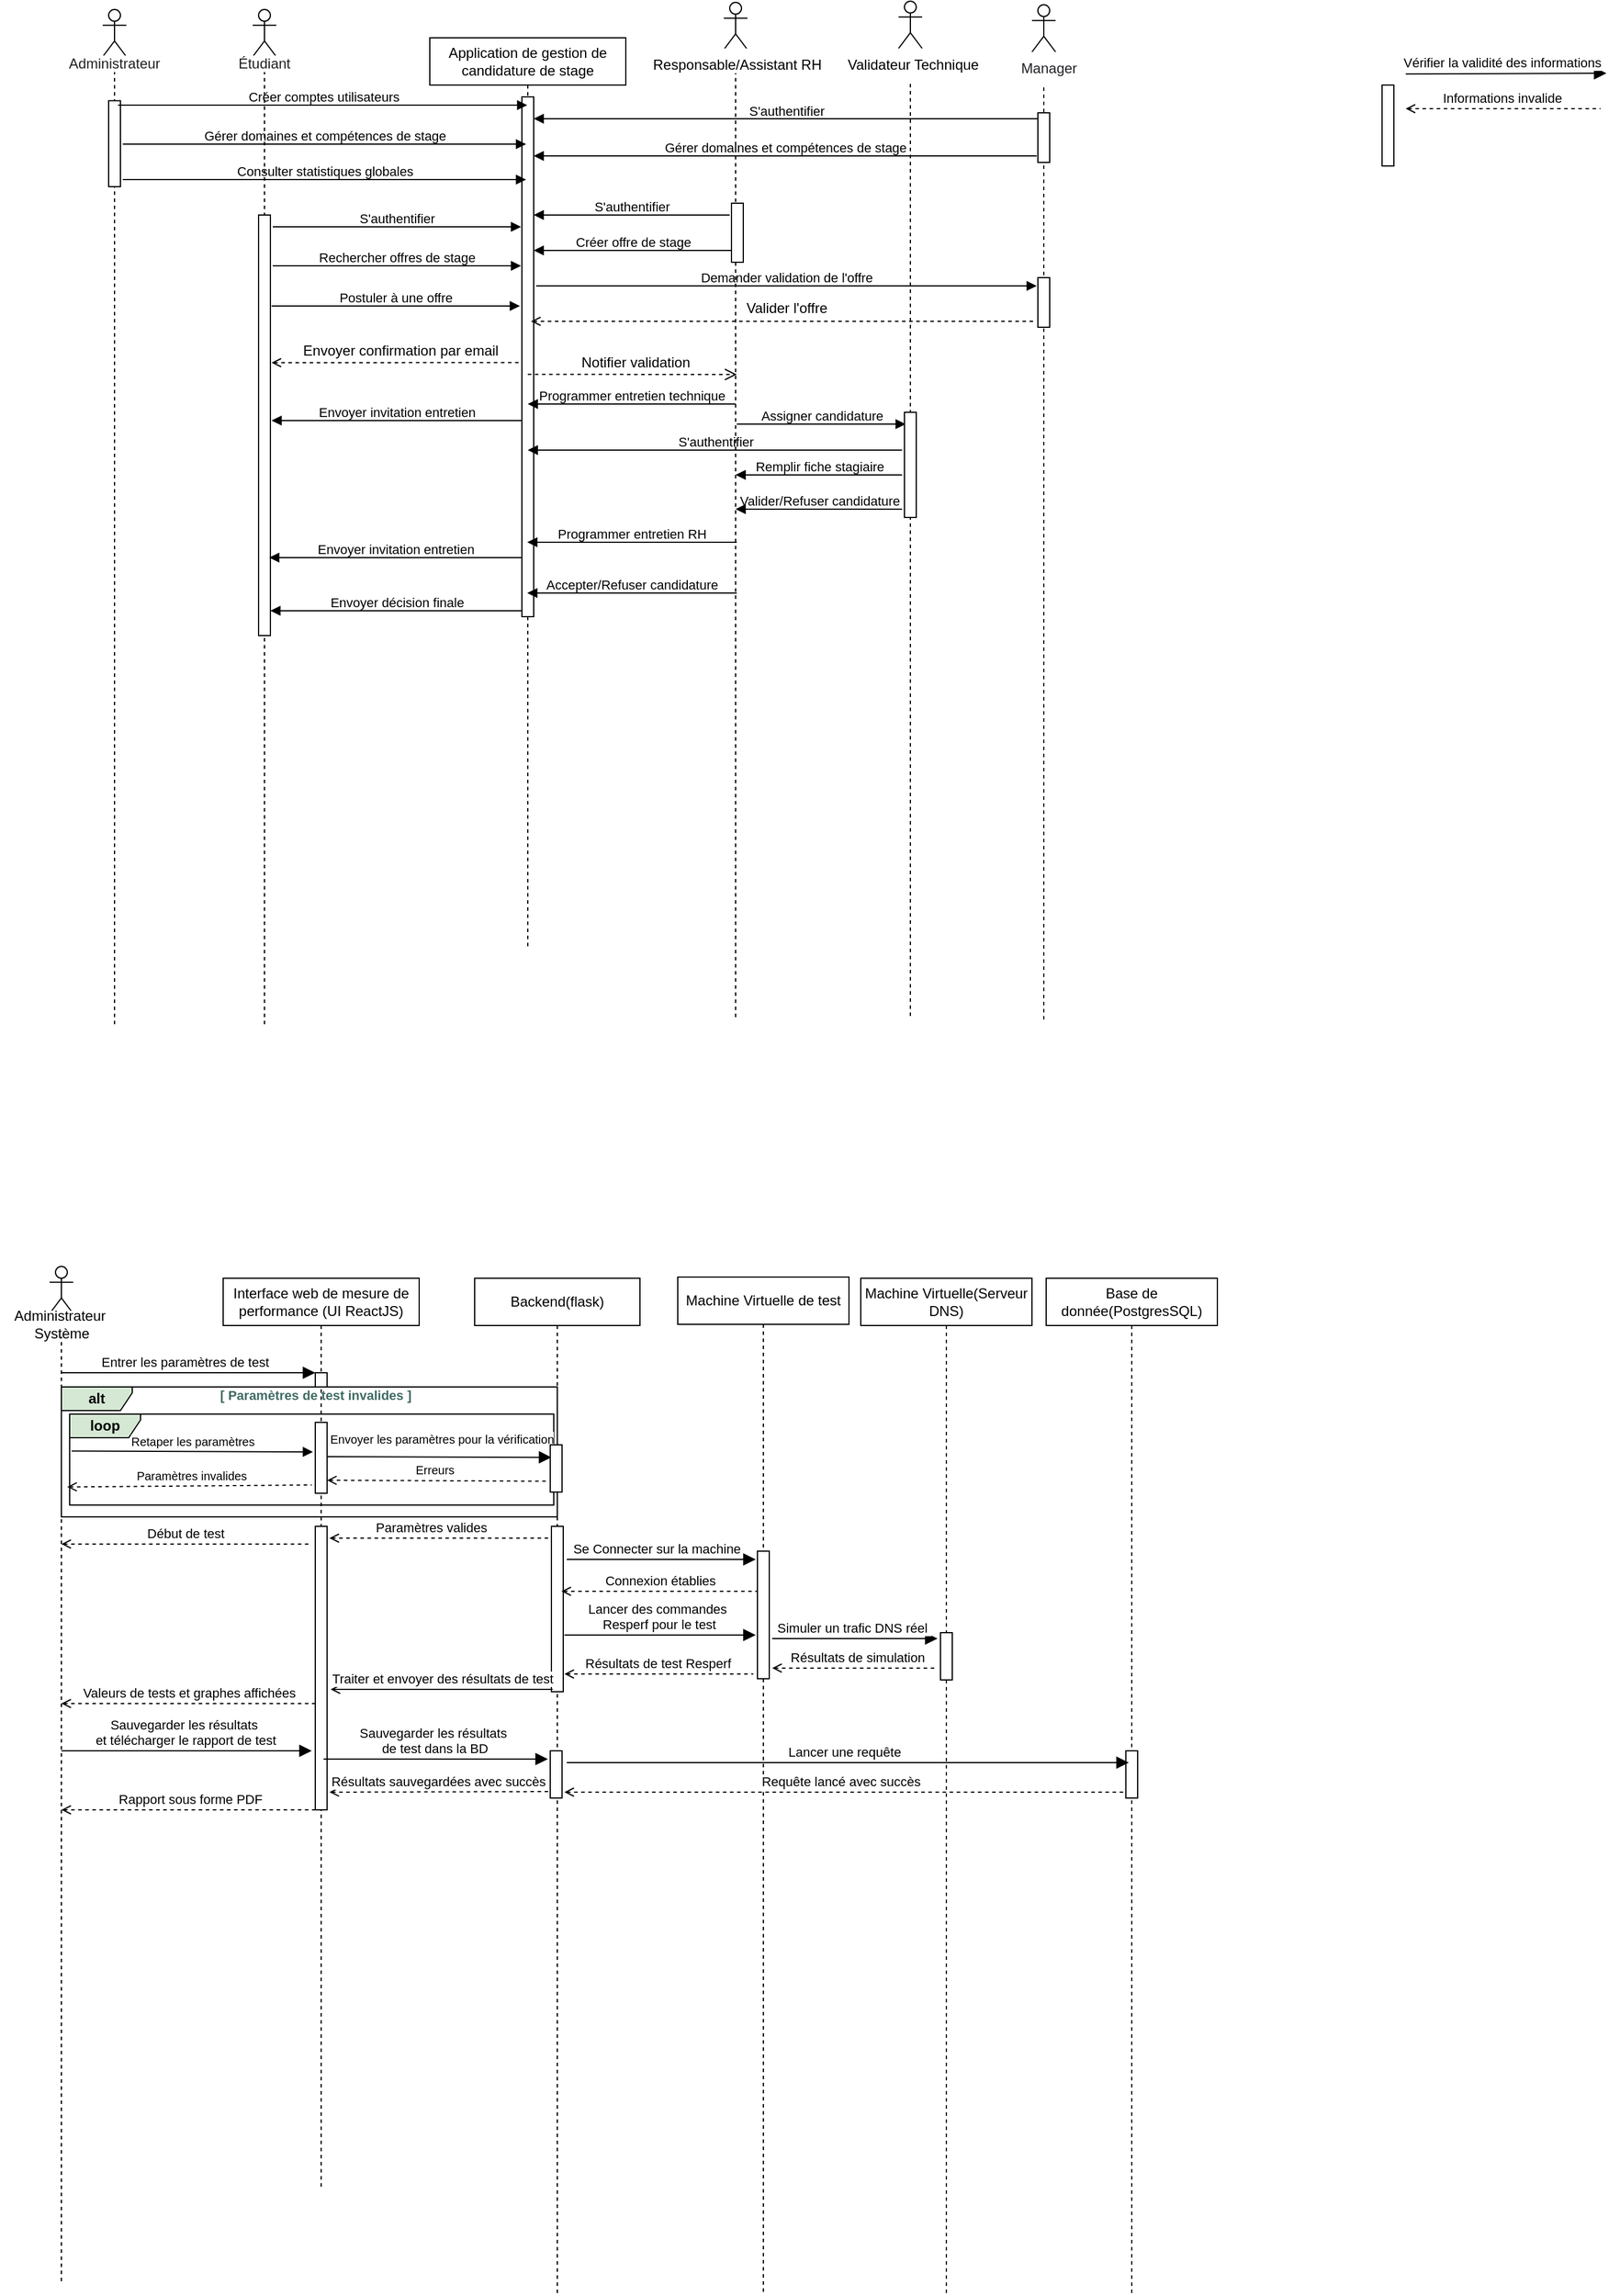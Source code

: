 <mxfile version="24.7.14">
  <diagram name="Page-1" id="9gplATvjYJMHdVLSpduB">
    <mxGraphModel dx="2140" dy="1832" grid="1" gridSize="10" guides="1" tooltips="1" connect="1" arrows="1" fold="1" page="1" pageScale="1" pageWidth="827" pageHeight="1169" math="0" shadow="0">
      <root>
        <mxCell id="0" />
        <mxCell id="1" parent="0" />
        <mxCell id="oHGdo065IPko6eHT7Yuo-1" value="Application de gestion de candidature de stage" style="shape=umlLifeline;perimeter=lifelinePerimeter;whiteSpace=wrap;html=1;container=0;dropTarget=0;collapsible=0;recursiveResize=0;outlineConnect=0;portConstraint=eastwest;newEdgeStyle={&quot;edgeStyle&quot;:&quot;elbowEdgeStyle&quot;,&quot;elbow&quot;:&quot;vertical&quot;,&quot;curved&quot;:0,&quot;rounded&quot;:0};" vertex="1" parent="1">
          <mxGeometry x="-370" y="-30" width="166" height="770" as="geometry" />
        </mxCell>
        <mxCell id="oHGdo065IPko6eHT7Yuo-2" value="" style="html=1;points=[[0,0,0,0,5],[0,1,0,0,-5],[1,0,0,0,5],[1,1,0,0,-5]];perimeter=orthogonalPerimeter;outlineConnect=0;targetShapes=umlLifeline;portConstraint=eastwest;newEdgeStyle={&quot;curved&quot;:0,&quot;rounded&quot;:0};" vertex="1" parent="oHGdo065IPko6eHT7Yuo-1">
          <mxGeometry x="78" y="50" width="10" height="440" as="geometry" />
        </mxCell>
        <mxCell id="oHGdo065IPko6eHT7Yuo-7" value="" style="shape=umlLifeline;perimeter=lifelinePerimeter;whiteSpace=wrap;html=1;container=1;dropTarget=0;collapsible=0;recursiveResize=0;outlineConnect=0;portConstraint=eastwest;newEdgeStyle={&quot;curved&quot;:0,&quot;rounded&quot;:0};participant=umlActor;" vertex="1" parent="1">
          <mxGeometry x="-520" y="-54" width="20" height="860" as="geometry" />
        </mxCell>
        <mxCell id="oHGdo065IPko6eHT7Yuo-141" value="" style="html=1;points=[[0,0,0,0,5],[0,1,0,0,-5],[1,0,0,0,5],[1,1,0,0,-5]];perimeter=orthogonalPerimeter;outlineConnect=0;targetShapes=umlLifeline;portConstraint=eastwest;newEdgeStyle={&quot;curved&quot;:0,&quot;rounded&quot;:0};" vertex="1" parent="oHGdo065IPko6eHT7Yuo-7">
          <mxGeometry x="5" y="174" width="10" height="356" as="geometry" />
        </mxCell>
        <mxCell id="oHGdo065IPko6eHT7Yuo-8" value="&lt;span style=&quot;color: rgb(32, 33, 36); font-family: &amp;quot;Google Sans&amp;quot;, Arial, sans-serif; text-align: left; background-color: rgb(255, 255, 255);&quot;&gt;&lt;font style=&quot;font-size: 12px;&quot;&gt;Étudiant&lt;/font&gt;&lt;/span&gt;" style="text;whiteSpace=wrap;html=1;align=center;" vertex="1" parent="1">
          <mxGeometry x="-565" y="-22" width="110" height="50" as="geometry" />
        </mxCell>
        <mxCell id="oHGdo065IPko6eHT7Yuo-9" value="&lt;p data-pm-slice=&quot;1 1 []&quot;&gt;S&#39;authentifier&lt;/p&gt;" style="html=1;verticalAlign=bottom;endArrow=block;curved=0;rounded=0;labelBackgroundColor=none;" edge="1" parent="1">
          <mxGeometry x="0.0" y="-13" relative="1" as="geometry">
            <mxPoint x="-503" y="130" as="sourcePoint" />
            <mxPoint x="-292.73" y="130" as="targetPoint" />
            <mxPoint as="offset" />
          </mxGeometry>
        </mxCell>
        <mxCell id="oHGdo065IPko6eHT7Yuo-12" style="edgeStyle=orthogonalEdgeStyle;rounded=0;orthogonalLoop=1;jettySize=auto;html=1;exitX=0.5;exitY=1;exitDx=0;exitDy=0;" edge="1" parent="1" source="oHGdo065IPko6eHT7Yuo-8" target="oHGdo065IPko6eHT7Yuo-8">
          <mxGeometry relative="1" as="geometry" />
        </mxCell>
        <mxCell id="oHGdo065IPko6eHT7Yuo-16" value="Vérifier la validité des informations" style="html=1;verticalAlign=bottom;endArrow=block;endSize=8;curved=0;rounded=0;endFill=1;exitX=1.2;exitY=0.38;exitDx=0;exitDy=0;exitPerimeter=0;" edge="1" parent="1">
          <mxGeometry x="-0.035" relative="1" as="geometry">
            <mxPoint x="626.5" as="targetPoint" />
            <mxPoint x="456.5" y="0.64" as="sourcePoint" />
            <mxPoint as="offset" />
          </mxGeometry>
        </mxCell>
        <mxCell id="oHGdo065IPko6eHT7Yuo-17" value="Informations invalide" style="html=1;verticalAlign=bottom;endArrow=none;endSize=8;curved=0;rounded=0;endFill=0;entryX=0.999;entryY=0.548;entryDx=0;entryDy=0;entryPerimeter=0;startArrow=open;startFill=0;dashed=1;" edge="1" parent="1">
          <mxGeometry x="-0.019" relative="1" as="geometry">
            <mxPoint x="621.5" y="30" as="targetPoint" />
            <mxPoint x="456.5" y="30" as="sourcePoint" />
            <mxPoint as="offset" />
          </mxGeometry>
        </mxCell>
        <mxCell id="oHGdo065IPko6eHT7Yuo-18" value="" style="html=1;verticalAlign=bottom;endArrow=none;endSize=8;curved=0;rounded=0;endFill=0;entryX=0;entryY=1;entryDx=0;entryDy=-5;entryPerimeter=0;startArrow=open;startFill=0;dashed=1;" edge="1" parent="1">
          <mxGeometry x="-0.019" relative="1" as="geometry">
            <mxPoint x="-293.5" y="244.88" as="targetPoint" />
            <mxPoint x="-504" y="245" as="sourcePoint" />
            <mxPoint as="offset" />
          </mxGeometry>
        </mxCell>
        <mxCell id="oHGdo065IPko6eHT7Yuo-50" value="Interface web de mesure de performance (UI ReactJS)" style="shape=umlLifeline;perimeter=lifelinePerimeter;whiteSpace=wrap;html=1;container=0;dropTarget=0;collapsible=0;recursiveResize=0;outlineConnect=0;portConstraint=eastwest;newEdgeStyle={&quot;edgeStyle&quot;:&quot;elbowEdgeStyle&quot;,&quot;elbow&quot;:&quot;vertical&quot;,&quot;curved&quot;:0,&quot;rounded&quot;:0};" vertex="1" parent="1">
          <mxGeometry x="-545" y="1020" width="166" height="770" as="geometry" />
        </mxCell>
        <mxCell id="oHGdo065IPko6eHT7Yuo-51" value="&lt;span style=&quot;color: rgba(0, 0, 0, 0); font-family: monospace; font-size: 0px; text-align: start;&quot;&gt;%3CmxGraphModel%3E%3Croot%3E%3CmxCell%20id%3D%220%22%2F%3E%3CmxCell%20id%3D%221%22%20parent%3D%220%22%2F%3E%3CmxCell%20id%3D%222%22%20value%3D%22%22%20style%3D%22html%3D1%3Bpoints%3D%5B%5B0%2C0%2C0%2C0%2C5%5D%2C%5B0%2C1%2C0%2C0%2C-5%5D%2C%5B1%2C0%2C0%2C0%2C5%5D%2C%5B1%2C1%2C0%2C0%2C-5%5D%5D%3Bperimeter%3DorthogonalPerimeter%3BoutlineConnect%3D0%3BtargetShapes%3DumlLifeline%3BportConstraint%3Deastwest%3BnewEdgeStyle%3D%7B%26quot%3Bcurved%26quot%3B%3A0%2C%26quot%3Brounded%26quot%3B%3A0%7D%3B%22%20vertex%3D%221%22%20parent%3D%221%22%3E%3CmxGeometry%20x%3D%22-467%22%20y%3D%221100%22%20width%3D%2210%22%20height%3D%2212%22%20as%3D%22geometry%22%2F%3E%3C%2FmxCell%3E%3C%2Froot%3E%3C%2FmxGraphModel%3E&lt;/span&gt;&lt;span style=&quot;color: rgba(0, 0, 0, 0); font-family: monospace; font-size: 0px; text-align: start;&quot;&gt;%3CmxGraphModel%3E%3Croot%3E%3CmxCell%20id%3D%220%22%2F%3E%3CmxCell%20id%3D%221%22%20parent%3D%220%22%2F%3E%3CmxCell%20id%3D%222%22%20value%3D%22%22%20style%3D%22html%3D1%3Bpoints%3D%5B%5B0%2C0%2C0%2C0%2C5%5D%2C%5B0%2C1%2C0%2C0%2C-5%5D%2C%5B1%2C0%2C0%2C0%2C5%5D%2C%5B1%2C1%2C0%2C0%2C-5%5D%5D%3Bperimeter%3DorthogonalPerimeter%3BoutlineConnect%3D0%3BtargetShapes%3DumlLifeline%3BportConstraint%3Deastwest%3BnewEdgeStyle%3D%7B%26quot%3Bcurved%26quot%3B%3A0%2C%26quot%3Brounded%26quot%3B%3A0%7D%3B%22%20vertex%3D%221%22%20parent%3D%221%22%3E%3CmxGeometry%20x%3D%22-467%22%20y%3D%221100%22%20width%3D%2210%22%20height%3D%2212%22%20as%3D%22geometry%22%2F%3E%3C%2FmxCell%3E%3C%2Froot%3E%3C%2FmxGraphModel%3E&lt;/span&gt;" style="html=1;points=[[0,0,0,0,5],[0,1,0,0,-5],[1,0,0,0,5],[1,1,0,0,-5]];perimeter=orthogonalPerimeter;outlineConnect=0;targetShapes=umlLifeline;portConstraint=eastwest;newEdgeStyle={&quot;curved&quot;:0,&quot;rounded&quot;:0};" vertex="1" parent="oHGdo065IPko6eHT7Yuo-50">
          <mxGeometry x="78" y="210" width="10" height="240" as="geometry" />
        </mxCell>
        <mxCell id="oHGdo065IPko6eHT7Yuo-52" value="Backend(flask)" style="shape=umlLifeline;perimeter=lifelinePerimeter;whiteSpace=wrap;html=1;container=0;dropTarget=0;collapsible=0;recursiveResize=0;outlineConnect=0;portConstraint=eastwest;newEdgeStyle={&quot;edgeStyle&quot;:&quot;elbowEdgeStyle&quot;,&quot;elbow&quot;:&quot;vertical&quot;,&quot;curved&quot;:0,&quot;rounded&quot;:0};" vertex="1" parent="1">
          <mxGeometry x="-332.0" y="1020" width="140" height="860" as="geometry" />
        </mxCell>
        <mxCell id="oHGdo065IPko6eHT7Yuo-53" value="&lt;span style=&quot;color: rgba(0, 0, 0, 0); font-family: monospace; font-size: 0px; text-align: start;&quot;&gt;%3CmxGraphModel%3E%3Croot%3E%3CmxCell%20id%3D%220%22%2F%3E%3CmxCell%20id%3D%221%22%20parent%3D%220%22%2F%3E%3CmxCell%20id%3D%222%22%20value%3D%22%22%20style%3D%22html%3D1%3Bpoints%3D%5B%5B0%2C0%2C0%2C0%2C5%5D%2C%5B0%2C1%2C0%2C0%2C-5%5D%2C%5B1%2C0%2C0%2C0%2C5%5D%2C%5B1%2C1%2C0%2C0%2C-5%5D%5D%3Bperimeter%3DorthogonalPerimeter%3BoutlineConnect%3D0%3BtargetShapes%3DumlLifeline%3BportConstraint%3Deastwest%3BnewEdgeStyle%3D%7B%26quot%3Bcurved%26quot%3B%3A0%2C%26quot%3Brounded%26quot%3B%3A0%7D%3B%22%20vertex%3D%221%22%20parent%3D%221%22%3E%3CmxGeometry%20x%3D%22-467%22%20y%3D%221100%22%20width%3D%2210%22%20height%3D%2212%22%20as%3D%22geometry%22%2F%3E%3C%2FmxCell%3E%3C%2Froot%3E%3C%2FmxGraphModel%3E&lt;/span&gt;&lt;span style=&quot;color: rgba(0, 0, 0, 0); font-family: monospace; font-size: 0px; text-align: start;&quot;&gt;%3CmxGraphModel%3E%3Croot%3E%3CmxCell%20id%3D%220%22%2F%3E%3CmxCell%20id%3D%221%22%20parent%3D%220%22%2F%3E%3CmxCell%20id%3D%222%22%20value%3D%22%22%20style%3D%22html%3D1%3Bpoints%3D%5B%5B0%2C0%2C0%2C0%2C5%5D%2C%5B0%2C1%2C0%2C0%2C-5%5D%2C%5B1%2C0%2C0%2C0%2C5%5D%2C%5B1%2C1%2C0%2C0%2C-5%5D%5D%3Bperimeter%3DorthogonalPerimeter%3BoutlineConnect%3D0%3BtargetShapes%3DumlLifeline%3BportConstraint%3Deastwest%3BnewEdgeStyle%3D%7B%26quot%3Bcurved%26quot%3B%3A0%2C%26quot%3Brounded%26quot%3B%3A0%7D%3B%22%20vertex%3D%221%22%20parent%3D%221%22%3E%3CmxGeometry%20x%3D%22-467%22%20y%3D%221100%22%20width%3D%2210%22%20height%3D%2212%22%20as%3D%22geometry%22%2F%3E%3C%2FmxCell%3E%3C%2Froot%3E%3C%2FmxGraphModel%3E&lt;/span&gt;" style="html=1;points=[[0,0,0,0,5],[0,1,0,0,-5],[1,0,0,0,5],[1,1,0,0,-5]];perimeter=orthogonalPerimeter;outlineConnect=0;targetShapes=umlLifeline;portConstraint=eastwest;newEdgeStyle={&quot;curved&quot;:0,&quot;rounded&quot;:0};" vertex="1" parent="oHGdo065IPko6eHT7Yuo-52">
          <mxGeometry x="65" y="210" width="10" height="140" as="geometry" />
        </mxCell>
        <mxCell id="oHGdo065IPko6eHT7Yuo-54" value="&lt;span style=&quot;color: rgba(0, 0, 0, 0); font-family: monospace; font-size: 0px; text-align: start;&quot;&gt;%3CmxGraphModel%3E%3Croot%3E%3CmxCell%20id%3D%220%22%2F%3E%3CmxCell%20id%3D%221%22%20parent%3D%220%22%2F%3E%3CmxCell%20id%3D%222%22%20value%3D%22%22%20style%3D%22html%3D1%3Bpoints%3D%5B%5B0%2C0%2C0%2C0%2C5%5D%2C%5B0%2C1%2C0%2C0%2C-5%5D%2C%5B1%2C0%2C0%2C0%2C5%5D%2C%5B1%2C1%2C0%2C0%2C-5%5D%5D%3Bperimeter%3DorthogonalPerimeter%3BoutlineConnect%3D0%3BtargetShapes%3DumlLifeline%3BportConstraint%3Deastwest%3BnewEdgeStyle%3D%7B%26quot%3Bcurved%26quot%3B%3A0%2C%26quot%3Brounded%26quot%3B%3A0%7D%3B%22%20vertex%3D%221%22%20parent%3D%221%22%3E%3CmxGeometry%20x%3D%22-467%22%20y%3D%221100%22%20width%3D%2210%22%20height%3D%2212%22%20as%3D%22geometry%22%2F%3E%3C%2FmxCell%3E%3C%2Froot%3E%3C%2FmxGraphModel%3E&lt;/span&gt;&lt;span style=&quot;color: rgba(0, 0, 0, 0); font-family: monospace; font-size: 0px; text-align: start;&quot;&gt;%3CmxGraphModel%3E%3Croot%3E%3CmxCell%20id%3D%220%22%2F%3E%3CmxCell%20id%3D%221%22%20parent%3D%220%22%2F%3E%3CmxCell%20id%3D%222%22%20value%3D%22%22%20style%3D%22html%3D1%3Bpoints%3D%5B%5B0%2C0%2C0%2C0%2C5%5D%2C%5B0%2C1%2C0%2C0%2C-5%5D%2C%5B1%2C0%2C0%2C0%2C5%5D%2C%5B1%2C1%2C0%2C0%2C-5%5D%5D%3Bperimeter%3DorthogonalPerimeter%3BoutlineConnect%3D0%3BtargetShapes%3DumlLifeline%3BportConstraint%3Deastwest%3BnewEdgeStyle%3D%7B%26quot%3Bcurved%26quot%3B%3A0%2C%26quot%3Brounded%26quot%3B%3A0%7D%3B%22%20vertex%3D%221%22%20parent%3D%221%22%3E%3CmxGeometry%20x%3D%22-467%22%20y%3D%221100%22%20width%3D%2210%22%20height%3D%2212%22%20as%3D%22geometry%22%2F%3E%3C%2FmxCell%3E%3C%2Froot%3E%3C%2FmxGraphModel%3E&lt;/span&gt;" style="html=1;points=[[0,0,0,0,5],[0,1,0,0,-5],[1,0,0,0,5],[1,1,0,0,-5]];perimeter=orthogonalPerimeter;outlineConnect=0;targetShapes=umlLifeline;portConstraint=eastwest;newEdgeStyle={&quot;curved&quot;:0,&quot;rounded&quot;:0};" vertex="1" parent="oHGdo065IPko6eHT7Yuo-52">
          <mxGeometry x="64.0" y="400" width="10" height="40" as="geometry" />
        </mxCell>
        <mxCell id="oHGdo065IPko6eHT7Yuo-55" value="Base de donnée(PostgresSQL)" style="shape=umlLifeline;perimeter=lifelinePerimeter;whiteSpace=wrap;html=1;container=0;dropTarget=0;collapsible=0;recursiveResize=0;outlineConnect=0;portConstraint=eastwest;newEdgeStyle={&quot;edgeStyle&quot;:&quot;elbowEdgeStyle&quot;,&quot;elbow&quot;:&quot;vertical&quot;,&quot;curved&quot;:0,&quot;rounded&quot;:0};" vertex="1" parent="1">
          <mxGeometry x="152" y="1020" width="145" height="860" as="geometry" />
        </mxCell>
        <mxCell id="oHGdo065IPko6eHT7Yuo-56" value="&lt;span style=&quot;color: rgba(0, 0, 0, 0); font-family: monospace; font-size: 0px; text-align: start;&quot;&gt;%3CmxGraphModel%3E%3Croot%3E%3CmxCell%20id%3D%220%22%2F%3E%3CmxCell%20id%3D%221%22%20parent%3D%220%22%2F%3E%3CmxCell%20id%3D%222%22%20value%3D%22%22%20style%3D%22html%3D1%3Bpoints%3D%5B%5B0%2C0%2C0%2C0%2C5%5D%2C%5B0%2C1%2C0%2C0%2C-5%5D%2C%5B1%2C0%2C0%2C0%2C5%5D%2C%5B1%2C1%2C0%2C0%2C-5%5D%5D%3Bperimeter%3DorthogonalPerimeter%3BoutlineConnect%3D0%3BtargetShapes%3DumlLifeline%3BportConstraint%3Deastwest%3BnewEdgeStyle%3D%7B%26quot%3Bcurved%26quot%3B%3A0%2C%26quot%3Brounded%26quot%3B%3A0%7D%3B%22%20vertex%3D%221%22%20parent%3D%221%22%3E%3CmxGeometry%20x%3D%22-467%22%20y%3D%221100%22%20width%3D%2210%22%20height%3D%2212%22%20as%3D%22geometry%22%2F%3E%3C%2FmxCell%3E%3C%2Froot%3E%3C%2FmxGraphModel%3E&lt;/span&gt;&lt;span style=&quot;color: rgba(0, 0, 0, 0); font-family: monospace; font-size: 0px; text-align: start;&quot;&gt;%3CmxGraphModel%3E%3Croot%3E%3CmxCell%20id%3D%220%22%2F%3E%3CmxCell%20id%3D%221%22%20parent%3D%220%22%2F%3E%3CmxCell%20id%3D%222%22%20value%3D%22%22%20style%3D%22html%3D1%3Bpoints%3D%5B%5B0%2C0%2C0%2C0%2C5%5D%2C%5B0%2C1%2C0%2C0%2C-5%5D%2C%5B1%2C0%2C0%2C0%2C5%5D%2C%5B1%2C1%2C0%2C0%2C-5%5D%5D%3Bperimeter%3DorthogonalPerimeter%3BoutlineConnect%3D0%3BtargetShapes%3DumlLifeline%3BportConstraint%3Deastwest%3BnewEdgeStyle%3D%7B%26quot%3Bcurved%26quot%3B%3A0%2C%26quot%3Brounded%26quot%3B%3A0%7D%3B%22%20vertex%3D%221%22%20parent%3D%221%22%3E%3CmxGeometry%20x%3D%22-467%22%20y%3D%221100%22%20width%3D%2210%22%20height%3D%2212%22%20as%3D%22geometry%22%2F%3E%3C%2FmxCell%3E%3C%2Froot%3E%3C%2FmxGraphModel%3E&lt;/span&gt;" style="html=1;points=[[0,0,0,0,5],[0,1,0,0,-5],[1,0,0,0,5],[1,1,0,0,-5]];perimeter=orthogonalPerimeter;outlineConnect=0;targetShapes=umlLifeline;portConstraint=eastwest;newEdgeStyle={&quot;curved&quot;:0,&quot;rounded&quot;:0};" vertex="1" parent="oHGdo065IPko6eHT7Yuo-55">
          <mxGeometry x="67.5" y="400" width="10" height="40" as="geometry" />
        </mxCell>
        <mxCell id="oHGdo065IPko6eHT7Yuo-57" value="" style="shape=umlLifeline;perimeter=lifelinePerimeter;whiteSpace=wrap;html=1;container=1;dropTarget=0;collapsible=0;recursiveResize=0;outlineConnect=0;portConstraint=eastwest;newEdgeStyle={&quot;curved&quot;:0,&quot;rounded&quot;:0};participant=umlActor;" vertex="1" parent="1">
          <mxGeometry x="-692" y="1010" width="20" height="860" as="geometry" />
        </mxCell>
        <mxCell id="oHGdo065IPko6eHT7Yuo-58" style="edgeStyle=orthogonalEdgeStyle;rounded=0;orthogonalLoop=1;jettySize=auto;html=1;exitX=0.5;exitY=1;exitDx=0;exitDy=0;" edge="1" parent="1">
          <mxGeometry relative="1" as="geometry">
            <mxPoint x="-675" y="1100" as="sourcePoint" />
            <mxPoint x="-675" y="1100" as="targetPoint" />
          </mxGeometry>
        </mxCell>
        <mxCell id="oHGdo065IPko6eHT7Yuo-59" value="Entrer les paramètres de test&amp;nbsp;" style="html=1;verticalAlign=bottom;endArrow=block;endSize=8;curved=0;rounded=0;endFill=1;" edge="1" parent="1" target="oHGdo065IPko6eHT7Yuo-81">
          <mxGeometry x="-0.013" relative="1" as="geometry">
            <mxPoint x="-474.5" y="1100" as="targetPoint" />
            <mxPoint x="-682" y="1100" as="sourcePoint" />
            <mxPoint as="offset" />
          </mxGeometry>
        </mxCell>
        <mxCell id="oHGdo065IPko6eHT7Yuo-60" value="Connexion établies" style="html=1;verticalAlign=bottom;endArrow=none;endSize=8;curved=0;rounded=0;endFill=0;startArrow=open;startFill=0;dashed=1;" edge="1" parent="1">
          <mxGeometry x="-0.016" relative="1" as="geometry">
            <mxPoint x="-88" y="1285" as="targetPoint" />
            <mxPoint x="-258.553" y="1285" as="sourcePoint" />
            <mxPoint as="offset" />
          </mxGeometry>
        </mxCell>
        <mxCell id="oHGdo065IPko6eHT7Yuo-61" value="Machine Virtuelle de test" style="shape=umlLifeline;perimeter=lifelinePerimeter;whiteSpace=wrap;html=1;container=0;dropTarget=0;collapsible=0;recursiveResize=0;outlineConnect=0;portConstraint=eastwest;newEdgeStyle={&quot;edgeStyle&quot;:&quot;elbowEdgeStyle&quot;,&quot;elbow&quot;:&quot;vertical&quot;,&quot;curved&quot;:0,&quot;rounded&quot;:0};" vertex="1" parent="1">
          <mxGeometry x="-160" y="1019" width="145" height="860" as="geometry" />
        </mxCell>
        <mxCell id="oHGdo065IPko6eHT7Yuo-62" value="&lt;span style=&quot;color: rgba(0, 0, 0, 0); font-family: monospace; font-size: 0px; text-align: start;&quot;&gt;%3CmxGraphModel%3E%3Croot%3E%3CmxCell%20id%3D%220%22%2F%3E%3CmxCell%20id%3D%221%22%20parent%3D%220%22%2F%3E%3CmxCell%20id%3D%222%22%20value%3D%22%22%20style%3D%22html%3D1%3Bpoints%3D%5B%5B0%2C0%2C0%2C0%2C5%5D%2C%5B0%2C1%2C0%2C0%2C-5%5D%2C%5B1%2C0%2C0%2C0%2C5%5D%2C%5B1%2C1%2C0%2C0%2C-5%5D%5D%3Bperimeter%3DorthogonalPerimeter%3BoutlineConnect%3D0%3BtargetShapes%3DumlLifeline%3BportConstraint%3Deastwest%3BnewEdgeStyle%3D%7B%26quot%3Bcurved%26quot%3B%3A0%2C%26quot%3Brounded%26quot%3B%3A0%7D%3B%22%20vertex%3D%221%22%20parent%3D%221%22%3E%3CmxGeometry%20x%3D%22-467%22%20y%3D%221100%22%20width%3D%2210%22%20height%3D%2212%22%20as%3D%22geometry%22%2F%3E%3C%2FmxCell%3E%3C%2Froot%3E%3C%2FmxGraphModel%3E&lt;/span&gt;&lt;span style=&quot;color: rgba(0, 0, 0, 0); font-family: monospace; font-size: 0px; text-align: start;&quot;&gt;%3CmxGraphModel%3E%3Croot%3E%3CmxCell%20id%3D%220%22%2F%3E%3CmxCell%20id%3D%221%22%20parent%3D%220%22%2F%3E%3CmxCell%20id%3D%222%22%20value%3D%22%22%20style%3D%22html%3D1%3Bpoints%3D%5B%5B0%2C0%2C0%2C0%2C5%5D%2C%5B0%2C1%2C0%2C0%2C-5%5D%2C%5B1%2C0%2C0%2C0%2C5%5D%2C%5B1%2C1%2C0%2C0%2C-5%5D%5D%3Bperimeter%3DorthogonalPerimeter%3BoutlineConnect%3D0%3BtargetShapes%3DumlLifeline%3BportConstraint%3Deastwest%3BnewEdgeStyle%3D%7B%26quot%3Bcurved%26quot%3B%3A0%2C%26quot%3Brounded%26quot%3B%3A0%7D%3B%22%20vertex%3D%221%22%20parent%3D%221%22%3E%3CmxGeometry%20x%3D%22-467%22%20y%3D%221100%22%20width%3D%2210%22%20height%3D%2212%22%20as%3D%22geometry%22%2F%3E%3C%2FmxCell%3E%3C%2Froot%3E%3C%2FmxGraphModel%3E&lt;/span&gt;" style="html=1;points=[[0,0,0,0,5],[0,1,0,0,-5],[1,0,0,0,5],[1,1,0,0,-5]];perimeter=orthogonalPerimeter;outlineConnect=0;targetShapes=umlLifeline;portConstraint=eastwest;newEdgeStyle={&quot;curved&quot;:0,&quot;rounded&quot;:0};" vertex="1" parent="oHGdo065IPko6eHT7Yuo-61">
          <mxGeometry x="67.5" y="232" width="10" height="108" as="geometry" />
        </mxCell>
        <mxCell id="oHGdo065IPko6eHT7Yuo-63" value="Se Connecter sur la machine" style="html=1;verticalAlign=bottom;endArrow=block;endSize=8;curved=0;rounded=0;endFill=1;" edge="1" parent="1">
          <mxGeometry x="-0.055" relative="1" as="geometry">
            <mxPoint x="-94" y="1258" as="targetPoint" />
            <mxPoint x="-254" y="1258" as="sourcePoint" />
            <mxPoint as="offset" />
          </mxGeometry>
        </mxCell>
        <mxCell id="oHGdo065IPko6eHT7Yuo-64" value="Lancer des commandes&amp;nbsp;&lt;div&gt;Resperf pour le test&lt;/div&gt;" style="html=1;verticalAlign=bottom;endArrow=block;endSize=8;curved=0;rounded=0;endFill=1;" edge="1" parent="1">
          <mxGeometry x="-0.013" relative="1" as="geometry">
            <mxPoint x="-94" y="1322" as="targetPoint" />
            <mxPoint x="-256" y="1322" as="sourcePoint" />
            <mxPoint as="offset" />
          </mxGeometry>
        </mxCell>
        <mxCell id="oHGdo065IPko6eHT7Yuo-65" value="Résultats de test Resperf" style="html=1;verticalAlign=bottom;endArrow=none;endSize=8;curved=0;rounded=0;endFill=0;startArrow=open;startFill=0;dashed=1;" edge="1" parent="1">
          <mxGeometry x="-0.016" relative="1" as="geometry">
            <mxPoint x="-96" y="1355" as="targetPoint" />
            <mxPoint x="-256" y="1355" as="sourcePoint" />
            <mxPoint as="offset" />
          </mxGeometry>
        </mxCell>
        <mxCell id="oHGdo065IPko6eHT7Yuo-66" value="&amp;nbsp;Traiter et envoyer des résultats de test" style="html=1;verticalAlign=bottom;endArrow=none;endSize=8;curved=0;rounded=0;endFill=0;startArrow=open;startFill=0;" edge="1" parent="1">
          <mxGeometry x="-0.013" relative="1" as="geometry">
            <mxPoint x="-266" y="1368" as="targetPoint" />
            <mxPoint x="-454" y="1368" as="sourcePoint" />
            <mxPoint as="offset" />
          </mxGeometry>
        </mxCell>
        <mxCell id="oHGdo065IPko6eHT7Yuo-67" value="Valeurs de tests et graphes affichées" style="html=1;verticalAlign=bottom;endArrow=none;endSize=8;curved=0;rounded=0;endFill=0;startArrow=open;startFill=0;dashed=1;" edge="1" parent="1">
          <mxGeometry x="-0.016" relative="1" as="geometry">
            <mxPoint x="-463.77" y="1380" as="targetPoint" />
            <mxPoint x="-682.0" y="1380" as="sourcePoint" />
            <mxPoint as="offset" />
          </mxGeometry>
        </mxCell>
        <mxCell id="oHGdo065IPko6eHT7Yuo-68" value="Sauvegarder les résultats&amp;nbsp;&lt;div&gt;et télécharger le rapport de test&lt;/div&gt;" style="html=1;verticalAlign=bottom;endArrow=block;endSize=8;curved=0;rounded=0;endFill=1;" edge="1" parent="1">
          <mxGeometry x="-0.013" relative="1" as="geometry">
            <mxPoint x="-470" y="1420" as="targetPoint" />
            <mxPoint x="-682.0" y="1420" as="sourcePoint" />
            <mxPoint as="offset" />
          </mxGeometry>
        </mxCell>
        <mxCell id="oHGdo065IPko6eHT7Yuo-69" value="Sauvegarder les résultats&amp;nbsp;&lt;div&gt;de test dans la BD&lt;/div&gt;" style="html=1;verticalAlign=bottom;endArrow=block;endSize=8;curved=0;rounded=0;endFill=1;" edge="1" parent="1">
          <mxGeometry x="-0.013" relative="1" as="geometry">
            <mxPoint x="-270" y="1427" as="targetPoint" />
            <mxPoint x="-460" y="1427" as="sourcePoint" />
            <mxPoint as="offset" />
          </mxGeometry>
        </mxCell>
        <mxCell id="oHGdo065IPko6eHT7Yuo-70" value="Requête lancé avec succès" style="html=1;verticalAlign=bottom;endArrow=none;endSize=8;curved=0;rounded=0;endFill=0;startArrow=open;startFill=0;dashed=1;entryX=0;entryY=1;entryDx=0;entryDy=-5;entryPerimeter=0;" edge="1" parent="1" target="oHGdo065IPko6eHT7Yuo-56">
          <mxGeometry x="-0.016" relative="1" as="geometry">
            <mxPoint x="60.5" y="1455" as="targetPoint" />
            <mxPoint x="-256" y="1455" as="sourcePoint" />
            <mxPoint as="offset" />
          </mxGeometry>
        </mxCell>
        <mxCell id="oHGdo065IPko6eHT7Yuo-71" value="Rapport sous forme PDF" style="html=1;verticalAlign=bottom;endArrow=none;endSize=8;curved=0;rounded=0;endFill=0;startArrow=open;startFill=0;dashed=1;" edge="1" parent="1">
          <mxGeometry x="-0.016" relative="1" as="geometry">
            <mxPoint x="-460" y="1470" as="targetPoint" />
            <mxPoint x="-682" y="1470" as="sourcePoint" />
            <mxPoint as="offset" />
          </mxGeometry>
        </mxCell>
        <mxCell id="oHGdo065IPko6eHT7Yuo-72" value="" style="group" vertex="1" connectable="0" parent="1">
          <mxGeometry x="-682" y="1112" width="427" height="140" as="geometry" />
        </mxCell>
        <mxCell id="oHGdo065IPko6eHT7Yuo-73" value="&lt;b&gt;alt&lt;/b&gt;" style="shape=umlFrame;whiteSpace=wrap;html=1;pointerEvents=0;width=60;height=20;fillColor=#D5E8D4;" vertex="1" parent="oHGdo065IPko6eHT7Yuo-72">
          <mxGeometry width="420" height="110" as="geometry" />
        </mxCell>
        <mxCell id="oHGdo065IPko6eHT7Yuo-74" value="&lt;b&gt;loop&lt;/b&gt;" style="shape=umlFrame;whiteSpace=wrap;html=1;pointerEvents=0;width=60;height=20;fillColor=#D5E8D4;" vertex="1" parent="oHGdo065IPko6eHT7Yuo-72">
          <mxGeometry x="7" y="23" width="410" height="77" as="geometry" />
        </mxCell>
        <mxCell id="oHGdo065IPko6eHT7Yuo-75" value="&lt;font style=&quot;font-size: 10px;&quot;&gt;Envoyer les paramètres pour la vérification&lt;/font&gt;" style="html=1;verticalAlign=bottom;endArrow=block;endSize=8;curved=0;rounded=0;endFill=1;entryX=0.995;entryY=0.411;entryDx=0;entryDy=0;entryPerimeter=0;exitX=1;exitY=0;exitDx=0;exitDy=5;exitPerimeter=0;" edge="1" parent="oHGdo065IPko6eHT7Yuo-72">
          <mxGeometry x="0.021" y="6" relative="1" as="geometry">
            <mxPoint x="414.95" y="59.647" as="targetPoint" />
            <mxPoint x="225" y="59" as="sourcePoint" />
            <mxPoint as="offset" />
          </mxGeometry>
        </mxCell>
        <mxCell id="oHGdo065IPko6eHT7Yuo-76" value="&lt;font style=&quot;font-size: 10px;&quot;&gt;Erreurs&lt;/font&gt;" style="html=1;verticalAlign=bottom;endArrow=none;endSize=8;curved=0;rounded=0;endFill=0;entryX=0.995;entryY=0.62;entryDx=0;entryDy=0;entryPerimeter=0;startArrow=open;startFill=0;dashed=1;exitX=1;exitY=1;exitDx=0;exitDy=-5;exitPerimeter=0;" edge="1" parent="oHGdo065IPko6eHT7Yuo-72">
          <mxGeometry x="-0.019" relative="1" as="geometry">
            <mxPoint x="411" y="79.8" as="targetPoint" />
            <mxPoint x="225" y="79" as="sourcePoint" />
            <mxPoint as="offset" />
          </mxGeometry>
        </mxCell>
        <mxCell id="oHGdo065IPko6eHT7Yuo-77" value="&lt;font style=&quot;font-size: 10px;&quot;&gt;Paramètres invalides&lt;/font&gt;" style="html=1;verticalAlign=bottom;endArrow=none;endSize=8;curved=0;rounded=0;endFill=0;startArrow=open;startFill=0;dashed=1;exitX=-0.005;exitY=0.801;exitDx=0;exitDy=0;exitPerimeter=0;" edge="1" parent="oHGdo065IPko6eHT7Yuo-72" source="oHGdo065IPko6eHT7Yuo-74">
          <mxGeometry x="0.014" relative="1" as="geometry">
            <mxPoint x="212" y="83" as="targetPoint" />
            <mxPoint x="13" y="83" as="sourcePoint" />
            <mxPoint as="offset" />
          </mxGeometry>
        </mxCell>
        <mxCell id="oHGdo065IPko6eHT7Yuo-78" value="&lt;b&gt;&lt;font color=&quot;#406b63&quot; style=&quot;font-size: 11px;&quot;&gt;[ Paramètres de test invalides ]&lt;/font&gt;&lt;/b&gt;" style="text;html=1;align=center;verticalAlign=middle;whiteSpace=wrap;rounded=0;" vertex="1" parent="oHGdo065IPko6eHT7Yuo-72">
          <mxGeometry x="57.5" y="-8" width="315" height="30" as="geometry" />
        </mxCell>
        <mxCell id="oHGdo065IPko6eHT7Yuo-79" value="Paramètres valides" style="html=1;verticalAlign=bottom;endArrow=none;endSize=8;curved=0;rounded=0;endFill=0;startArrow=open;startFill=0;dashed=1;" edge="1" parent="oHGdo065IPko6eHT7Yuo-72">
          <mxGeometry x="-0.083" relative="1" as="geometry">
            <mxPoint x="415" y="128" as="targetPoint" />
            <mxPoint x="227" y="128" as="sourcePoint" />
            <mxPoint as="offset" />
          </mxGeometry>
        </mxCell>
        <mxCell id="oHGdo065IPko6eHT7Yuo-80" value="Début de test" style="html=1;verticalAlign=bottom;endArrow=none;endSize=8;curved=0;rounded=0;endFill=0;startArrow=open;startFill=0;dashed=1;" edge="1" parent="oHGdo065IPko6eHT7Yuo-72">
          <mxGeometry x="-0.016" relative="1" as="geometry">
            <mxPoint x="212" y="133" as="targetPoint" />
            <mxPoint x="0.004" y="133" as="sourcePoint" />
            <mxPoint as="offset" />
          </mxGeometry>
        </mxCell>
        <mxCell id="oHGdo065IPko6eHT7Yuo-81" value="" style="html=1;points=[[0,0,0,0,5],[0,1,0,0,-5],[1,0,0,0,5],[1,1,0,0,-5]];perimeter=orthogonalPerimeter;outlineConnect=0;targetShapes=umlLifeline;portConstraint=eastwest;newEdgeStyle={&quot;curved&quot;:0,&quot;rounded&quot;:0};" vertex="1" parent="oHGdo065IPko6eHT7Yuo-72">
          <mxGeometry x="215" y="-12" width="10" height="12" as="geometry" />
        </mxCell>
        <mxCell id="oHGdo065IPko6eHT7Yuo-82" value="&lt;span style=&quot;color: rgba(0, 0, 0, 0); font-family: monospace; font-size: 0px; text-align: start;&quot;&gt;%3CmxGraphModel%3E%3Croot%3E%3CmxCell%20id%3D%220%22%2F%3E%3CmxCell%20id%3D%221%22%20parent%3D%220%22%2F%3E%3CmxCell%20id%3D%222%22%20value%3D%22%22%20style%3D%22html%3D1%3Bpoints%3D%5B%5B0%2C0%2C0%2C0%2C5%5D%2C%5B0%2C1%2C0%2C0%2C-5%5D%2C%5B1%2C0%2C0%2C0%2C5%5D%2C%5B1%2C1%2C0%2C0%2C-5%5D%5D%3Bperimeter%3DorthogonalPerimeter%3BoutlineConnect%3D0%3BtargetShapes%3DumlLifeline%3BportConstraint%3Deastwest%3BnewEdgeStyle%3D%7B%26quot%3Bcurved%26quot%3B%3A0%2C%26quot%3Brounded%26quot%3B%3A0%7D%3B%22%20vertex%3D%221%22%20parent%3D%221%22%3E%3CmxGeometry%20x%3D%22-467%22%20y%3D%221100%22%20width%3D%2210%22%20height%3D%2212%22%20as%3D%22geometry%22%2F%3E%3C%2FmxCell%3E%3C%2Froot%3E%3C%2FmxGraphModel%3E&lt;/span&gt;" style="html=1;points=[[0,0,0,0,5],[0,1,0,0,-5],[1,0,0,0,5],[1,1,0,0,-5]];perimeter=orthogonalPerimeter;outlineConnect=0;targetShapes=umlLifeline;portConstraint=eastwest;newEdgeStyle={&quot;curved&quot;:0,&quot;rounded&quot;:0};" vertex="1" parent="oHGdo065IPko6eHT7Yuo-72">
          <mxGeometry x="215" y="30" width="10" height="60" as="geometry" />
        </mxCell>
        <mxCell id="oHGdo065IPko6eHT7Yuo-83" value="&lt;span style=&quot;color: rgba(0, 0, 0, 0); font-family: monospace; font-size: 0px; text-align: start;&quot;&gt;%3CmxGraphModel%3E%3Croot%3E%3CmxCell%20id%3D%220%22%2F%3E%3CmxCell%20id%3D%221%22%20parent%3D%220%22%2F%3E%3CmxCell%20id%3D%222%22%20value%3D%22%22%20style%3D%22html%3D1%3Bpoints%3D%5B%5B0%2C0%2C0%2C0%2C5%5D%2C%5B0%2C1%2C0%2C0%2C-5%5D%2C%5B1%2C0%2C0%2C0%2C5%5D%2C%5B1%2C1%2C0%2C0%2C-5%5D%5D%3Bperimeter%3DorthogonalPerimeter%3BoutlineConnect%3D0%3BtargetShapes%3DumlLifeline%3BportConstraint%3Deastwest%3BnewEdgeStyle%3D%7B%26quot%3Bcurved%26quot%3B%3A0%2C%26quot%3Brounded%26quot%3B%3A0%7D%3B%22%20vertex%3D%221%22%20parent%3D%221%22%3E%3CmxGeometry%20x%3D%22-467%22%20y%3D%221100%22%20width%3D%2210%22%20height%3D%2212%22%20as%3D%22geometry%22%2F%3E%3C%2FmxCell%3E%3C%2Froot%3E%3C%2FmxGraphModel%3E&lt;/span&gt;" style="html=1;points=[[0,0,0,0,5],[0,1,0,0,-5],[1,0,0,0,5],[1,1,0,0,-5]];perimeter=orthogonalPerimeter;outlineConnect=0;targetShapes=umlLifeline;portConstraint=eastwest;newEdgeStyle={&quot;curved&quot;:0,&quot;rounded&quot;:0};" vertex="1" parent="oHGdo065IPko6eHT7Yuo-72">
          <mxGeometry x="414" y="49" width="10" height="40" as="geometry" />
        </mxCell>
        <mxCell id="oHGdo065IPko6eHT7Yuo-84" value="&lt;font style=&quot;font-size: 10px;&quot;&gt;Retaper les paramètres&lt;/font&gt;" style="html=1;verticalAlign=bottom;endArrow=block;curved=0;rounded=0;exitX=0.004;exitY=0.444;exitDx=0;exitDy=0;exitPerimeter=0;" edge="1" parent="1">
          <mxGeometry x="0.0" relative="1" as="geometry">
            <mxPoint x="-673.36" y="1166.188" as="sourcePoint" />
            <mxPoint x="-469" y="1167" as="targetPoint" />
            <mxPoint as="offset" />
          </mxGeometry>
        </mxCell>
        <mxCell id="oHGdo065IPko6eHT7Yuo-85" value="&lt;span style=&quot;text-wrap: nowrap;&quot;&gt;Administrateur&amp;nbsp;&lt;/span&gt;&lt;div&gt;&lt;span style=&quot;text-wrap: nowrap;&quot;&gt;Système&lt;/span&gt;&lt;/div&gt;" style="rounded=0;whiteSpace=wrap;html=1;strokeColor=#FFFFFF;" vertex="1" parent="1">
          <mxGeometry x="-733.5" y="1048" width="103" height="21" as="geometry" />
        </mxCell>
        <mxCell id="oHGdo065IPko6eHT7Yuo-86" value="Lancer une requête" style="html=1;verticalAlign=bottom;endArrow=block;endSize=8;curved=0;rounded=0;endFill=1;" edge="1" parent="1">
          <mxGeometry x="-0.013" relative="1" as="geometry">
            <mxPoint x="222" y="1430" as="targetPoint" />
            <mxPoint x="-254" y="1430" as="sourcePoint" />
            <mxPoint as="offset" />
          </mxGeometry>
        </mxCell>
        <mxCell id="oHGdo065IPko6eHT7Yuo-87" value="Résultats sauvegardées avec succès" style="html=1;verticalAlign=bottom;endArrow=none;endSize=8;curved=0;rounded=0;endFill=0;startArrow=open;startFill=0;dashed=1;entryX=0;entryY=1;entryDx=0;entryDy=-5;entryPerimeter=0;" edge="1" parent="1">
          <mxGeometry x="-0.016" relative="1" as="geometry">
            <mxPoint x="-268.5" y="1454.52" as="targetPoint" />
            <mxPoint x="-455" y="1455" as="sourcePoint" />
            <mxPoint as="offset" />
          </mxGeometry>
        </mxCell>
        <mxCell id="oHGdo065IPko6eHT7Yuo-88" value="Machine Virtuelle(Serveur DNS)" style="shape=umlLifeline;perimeter=lifelinePerimeter;whiteSpace=wrap;html=1;container=0;dropTarget=0;collapsible=0;recursiveResize=0;outlineConnect=0;portConstraint=eastwest;newEdgeStyle={&quot;edgeStyle&quot;:&quot;elbowEdgeStyle&quot;,&quot;elbow&quot;:&quot;vertical&quot;,&quot;curved&quot;:0,&quot;rounded&quot;:0};" vertex="1" parent="1">
          <mxGeometry x="-5" y="1020" width="145" height="860" as="geometry" />
        </mxCell>
        <mxCell id="oHGdo065IPko6eHT7Yuo-89" value="&lt;span style=&quot;color: rgba(0, 0, 0, 0); font-family: monospace; font-size: 0px; text-align: start;&quot;&gt;%3CmxGraphModel%3E%3Croot%3E%3CmxCell%20id%3D%220%22%2F%3E%3CmxCell%20id%3D%221%22%20parent%3D%220%22%2F%3E%3CmxCell%20id%3D%222%22%20value%3D%22%22%20style%3D%22html%3D1%3Bpoints%3D%5B%5B0%2C0%2C0%2C0%2C5%5D%2C%5B0%2C1%2C0%2C0%2C-5%5D%2C%5B1%2C0%2C0%2C0%2C5%5D%2C%5B1%2C1%2C0%2C0%2C-5%5D%5D%3Bperimeter%3DorthogonalPerimeter%3BoutlineConnect%3D0%3BtargetShapes%3DumlLifeline%3BportConstraint%3Deastwest%3BnewEdgeStyle%3D%7B%26quot%3Bcurved%26quot%3B%3A0%2C%26quot%3Brounded%26quot%3B%3A0%7D%3B%22%20vertex%3D%221%22%20parent%3D%221%22%3E%3CmxGeometry%20x%3D%22-467%22%20y%3D%221100%22%20width%3D%2210%22%20height%3D%2212%22%20as%3D%22geometry%22%2F%3E%3C%2FmxCell%3E%3C%2Froot%3E%3C%2FmxGraphModel%3E&lt;/span&gt;&lt;span style=&quot;color: rgba(0, 0, 0, 0); font-family: monospace; font-size: 0px; text-align: start;&quot;&gt;%3CmxGraphModel%3E%3Croot%3E%3CmxCell%20id%3D%220%22%2F%3E%3CmxCell%20id%3D%221%22%20parent%3D%220%22%2F%3E%3CmxCell%20id%3D%222%22%20value%3D%22%22%20style%3D%22html%3D1%3Bpoints%3D%5B%5B0%2C0%2C0%2C0%2C5%5D%2C%5B0%2C1%2C0%2C0%2C-5%5D%2C%5B1%2C0%2C0%2C0%2C5%5D%2C%5B1%2C1%2C0%2C0%2C-5%5D%5D%3Bperimeter%3DorthogonalPerimeter%3BoutlineConnect%3D0%3BtargetShapes%3DumlLifeline%3BportConstraint%3Deastwest%3BnewEdgeStyle%3D%7B%26quot%3Bcurved%26quot%3B%3A0%2C%26quot%3Brounded%26quot%3B%3A0%7D%3B%22%20vertex%3D%221%22%20parent%3D%221%22%3E%3CmxGeometry%20x%3D%22-467%22%20y%3D%221100%22%20width%3D%2210%22%20height%3D%2212%22%20as%3D%22geometry%22%2F%3E%3C%2FmxCell%3E%3C%2Froot%3E%3C%2FmxGraphModel%3E&lt;/span&gt;" style="html=1;points=[[0,0,0,0,5],[0,1,0,0,-5],[1,0,0,0,5],[1,1,0,0,-5]];perimeter=orthogonalPerimeter;outlineConnect=0;targetShapes=umlLifeline;portConstraint=eastwest;newEdgeStyle={&quot;curved&quot;:0,&quot;rounded&quot;:0};" vertex="1" parent="oHGdo065IPko6eHT7Yuo-88">
          <mxGeometry x="67.5" y="300" width="10" height="40" as="geometry" />
        </mxCell>
        <mxCell id="oHGdo065IPko6eHT7Yuo-90" value="Simuler un trafic DNS réel&amp;nbsp;" style="html=1;verticalAlign=bottom;endArrow=block;endSize=8;curved=0;rounded=0;endFill=1;" edge="1" parent="1">
          <mxGeometry x="-0.013" relative="1" as="geometry">
            <mxPoint x="60" y="1325" as="targetPoint" />
            <mxPoint x="-80" y="1325" as="sourcePoint" />
            <mxPoint as="offset" />
          </mxGeometry>
        </mxCell>
        <mxCell id="oHGdo065IPko6eHT7Yuo-91" value="Résultats de simulation" style="html=1;verticalAlign=bottom;endArrow=none;endSize=8;curved=0;rounded=0;endFill=0;startArrow=open;startFill=0;dashed=1;" edge="1" parent="1">
          <mxGeometry x="0.025" relative="1" as="geometry">
            <mxPoint x="60" y="1350" as="targetPoint" />
            <mxPoint x="-80" y="1350" as="sourcePoint" />
            <mxPoint as="offset" />
          </mxGeometry>
        </mxCell>
        <mxCell id="oHGdo065IPko6eHT7Yuo-93" value="&lt;p data-pm-slice=&quot;1 1 []&quot;&gt;Envoyer confirmation par email&lt;/p&gt;" style="text;html=1;align=center;verticalAlign=middle;resizable=0;points=[];autosize=1;strokeColor=none;fillColor=none;" vertex="1" parent="1">
          <mxGeometry x="-490" y="210" width="190" height="50" as="geometry" />
        </mxCell>
        <mxCell id="oHGdo065IPko6eHT7Yuo-4" value="" style="html=1;points=[[0,0,0,0,5],[0,1,0,0,-5],[1,0,0,0,5],[1,1,0,0,-5]];perimeter=orthogonalPerimeter;outlineConnect=0;targetShapes=umlLifeline;portConstraint=eastwest;newEdgeStyle={&quot;curved&quot;:0,&quot;rounded&quot;:0};" vertex="1" parent="1">
          <mxGeometry x="436.5" y="10" width="10" height="68.5" as="geometry" />
        </mxCell>
        <mxCell id="oHGdo065IPko6eHT7Yuo-97" value="" style="shape=umlLifeline;perimeter=lifelinePerimeter;whiteSpace=wrap;html=1;container=1;dropTarget=0;collapsible=0;recursiveResize=0;outlineConnect=0;portConstraint=eastwest;newEdgeStyle={&quot;curved&quot;:0,&quot;rounded&quot;:0};participant=umlActor;" vertex="1" parent="1">
          <mxGeometry x="-121" y="-60" width="20" height="860" as="geometry" />
        </mxCell>
        <mxCell id="oHGdo065IPko6eHT7Yuo-134" value="" style="html=1;points=[[0,0,0,0,5],[0,1,0,0,-5],[1,0,0,0,5],[1,1,0,0,-5]];perimeter=orthogonalPerimeter;outlineConnect=0;targetShapes=umlLifeline;portConstraint=eastwest;newEdgeStyle={&quot;curved&quot;:0,&quot;rounded&quot;:0};" vertex="1" parent="oHGdo065IPko6eHT7Yuo-97">
          <mxGeometry x="6.5" y="170" width="10" height="50" as="geometry" />
        </mxCell>
        <mxCell id="oHGdo065IPko6eHT7Yuo-98" value="Responsable/Assistant RH" style="text;whiteSpace=wrap;html=1;align=center;fillColor=#FFFFFF;" vertex="1" parent="1">
          <mxGeometry x="-192" y="-21" width="165" height="21" as="geometry" />
        </mxCell>
        <mxCell id="oHGdo065IPko6eHT7Yuo-99" value="" style="shape=umlLifeline;perimeter=lifelinePerimeter;whiteSpace=wrap;html=1;container=1;dropTarget=0;collapsible=0;recursiveResize=0;outlineConnect=0;portConstraint=eastwest;newEdgeStyle={&quot;curved&quot;:0,&quot;rounded&quot;:0};participant=umlActor;" vertex="1" parent="1">
          <mxGeometry x="27" y="-61" width="20" height="860" as="geometry" />
        </mxCell>
        <mxCell id="oHGdo065IPko6eHT7Yuo-136" value="" style="html=1;points=[[0,0,0,0,5],[0,1,0,0,-5],[1,0,0,0,5],[1,1,0,0,-5]];perimeter=orthogonalPerimeter;outlineConnect=0;targetShapes=umlLifeline;portConstraint=eastwest;newEdgeStyle={&quot;curved&quot;:0,&quot;rounded&quot;:0};" vertex="1" parent="oHGdo065IPko6eHT7Yuo-99">
          <mxGeometry x="5" y="348" width="10" height="89" as="geometry" />
        </mxCell>
        <mxCell id="oHGdo065IPko6eHT7Yuo-100" value="Validateur Technique" style="text;whiteSpace=wrap;html=1;align=center;fillColor=#FFFFFF;" vertex="1" parent="1">
          <mxGeometry x="-28" y="-21" width="135" height="28" as="geometry" />
        </mxCell>
        <mxCell id="oHGdo065IPko6eHT7Yuo-101" value="" style="shape=umlLifeline;perimeter=lifelinePerimeter;whiteSpace=wrap;html=1;container=1;dropTarget=0;collapsible=0;recursiveResize=0;outlineConnect=0;portConstraint=eastwest;newEdgeStyle={&quot;curved&quot;:0,&quot;rounded&quot;:0};participant=umlActor;" vertex="1" parent="1">
          <mxGeometry x="140" y="-58" width="20" height="860" as="geometry" />
        </mxCell>
        <mxCell id="oHGdo065IPko6eHT7Yuo-135" value="" style="html=1;points=[[0,0,0,0,5],[0,1,0,0,-5],[1,0,0,0,5],[1,1,0,0,-5]];perimeter=orthogonalPerimeter;outlineConnect=0;targetShapes=umlLifeline;portConstraint=eastwest;newEdgeStyle={&quot;curved&quot;:0,&quot;rounded&quot;:0};" vertex="1" parent="oHGdo065IPko6eHT7Yuo-101">
          <mxGeometry x="5" y="231" width="10" height="42" as="geometry" />
        </mxCell>
        <mxCell id="oHGdo065IPko6eHT7Yuo-138" value="" style="html=1;points=[[0,0,0,0,5],[0,1,0,0,-5],[1,0,0,0,5],[1,1,0,0,-5]];perimeter=orthogonalPerimeter;outlineConnect=0;targetShapes=umlLifeline;portConstraint=eastwest;newEdgeStyle={&quot;curved&quot;:0,&quot;rounded&quot;:0};" vertex="1" parent="oHGdo065IPko6eHT7Yuo-101">
          <mxGeometry x="5" y="91.5" width="10" height="42" as="geometry" />
        </mxCell>
        <mxCell id="oHGdo065IPko6eHT7Yuo-102" value="&lt;span style=&quot;color: rgb(32, 33, 36); font-family: &amp;quot;Google Sans&amp;quot;, Arial, sans-serif; text-align: left; background-color: rgb(255, 255, 255);&quot;&gt;&lt;font style=&quot;font-size: 12px;&quot;&gt;Manager&lt;/font&gt;&lt;/span&gt;" style="text;whiteSpace=wrap;html=1;align=center;fillColor=#FFFFFF;" vertex="1" parent="1">
          <mxGeometry x="107" y="-18" width="95" height="28" as="geometry" />
        </mxCell>
        <mxCell id="oHGdo065IPko6eHT7Yuo-103" value="" style="shape=umlLifeline;perimeter=lifelinePerimeter;whiteSpace=wrap;html=1;container=1;dropTarget=0;collapsible=0;recursiveResize=0;outlineConnect=0;portConstraint=eastwest;newEdgeStyle={&quot;curved&quot;:0,&quot;rounded&quot;:0};participant=umlActor;" vertex="1" parent="1">
          <mxGeometry x="-647" y="-54" width="20" height="860" as="geometry" />
        </mxCell>
        <mxCell id="oHGdo065IPko6eHT7Yuo-139" value="" style="html=1;points=[[0,0,0,0,5],[0,1,0,0,-5],[1,0,0,0,5],[1,1,0,0,-5]];perimeter=orthogonalPerimeter;outlineConnect=0;targetShapes=umlLifeline;portConstraint=eastwest;newEdgeStyle={&quot;curved&quot;:0,&quot;rounded&quot;:0};" vertex="1" parent="oHGdo065IPko6eHT7Yuo-103">
          <mxGeometry x="5" y="77.25" width="10" height="72.75" as="geometry" />
        </mxCell>
        <mxCell id="oHGdo065IPko6eHT7Yuo-104" value="&lt;span style=&quot;color: rgb(32, 33, 36); font-family: &amp;quot;Google Sans&amp;quot;, Arial, sans-serif; text-align: left; background-color: rgb(255, 255, 255);&quot;&gt;&lt;font style=&quot;font-size: 12px;&quot;&gt;Administrateur&lt;/font&gt;&lt;/span&gt;" style="text;whiteSpace=wrap;html=1;align=center;" vertex="1" parent="1">
          <mxGeometry x="-692" y="-22" width="110" height="50" as="geometry" />
        </mxCell>
        <mxCell id="oHGdo065IPko6eHT7Yuo-105" value="&lt;p data-pm-slice=&quot;1 1 []&quot;&gt;Rechercher offres de stage&lt;/p&gt;" style="html=1;verticalAlign=bottom;endArrow=block;curved=0;rounded=0;labelBackgroundColor=none;" edge="1" parent="1">
          <mxGeometry x="0.0" y="-13" relative="1" as="geometry">
            <mxPoint x="-503" y="163" as="sourcePoint" />
            <mxPoint x="-292.72" y="163" as="targetPoint" />
            <mxPoint as="offset" />
          </mxGeometry>
        </mxCell>
        <mxCell id="oHGdo065IPko6eHT7Yuo-106" value="&lt;p data-pm-slice=&quot;1 1 []&quot;&gt;Postuler à une offre&lt;/p&gt;" style="html=1;verticalAlign=bottom;endArrow=block;curved=0;rounded=0;labelBackgroundColor=none;" edge="1" parent="1">
          <mxGeometry x="0.0" y="-13" relative="1" as="geometry">
            <mxPoint x="-504" y="197" as="sourcePoint" />
            <mxPoint x="-293.71" y="197" as="targetPoint" />
            <mxPoint as="offset" />
          </mxGeometry>
        </mxCell>
        <mxCell id="oHGdo065IPko6eHT7Yuo-107" value="&lt;p data-pm-slice=&quot;1 1 []&quot;&gt;Créer comptes utilisateurs&lt;/p&gt;" style="html=1;verticalAlign=bottom;endArrow=block;curved=0;rounded=0;labelBackgroundColor=none;" edge="1" parent="1" target="oHGdo065IPko6eHT7Yuo-1">
          <mxGeometry x="0.0" y="-13" relative="1" as="geometry">
            <mxPoint x="-634" y="27" as="sourcePoint" />
            <mxPoint x="-413.43" y="27" as="targetPoint" />
            <mxPoint as="offset" />
          </mxGeometry>
        </mxCell>
        <mxCell id="oHGdo065IPko6eHT7Yuo-108" value="&lt;p data-pm-slice=&quot;1 1 []&quot;&gt;Gérer domaines et compétences de stage&lt;/p&gt;" style="html=1;verticalAlign=bottom;endArrow=block;curved=0;rounded=0;labelBackgroundColor=none;" edge="1" parent="1">
          <mxGeometry x="0.0" y="-13" relative="1" as="geometry">
            <mxPoint x="-630" y="60" as="sourcePoint" />
            <mxPoint x="-288.5" y="60" as="targetPoint" />
            <mxPoint as="offset" />
          </mxGeometry>
        </mxCell>
        <mxCell id="oHGdo065IPko6eHT7Yuo-109" value="&lt;p data-pm-slice=&quot;1 1 []&quot;&gt;Consulter statistiques globales&lt;/p&gt;" style="html=1;verticalAlign=bottom;endArrow=block;curved=0;rounded=0;labelBackgroundColor=none;" edge="1" parent="1">
          <mxGeometry x="0.0" y="-13" relative="1" as="geometry">
            <mxPoint x="-630" y="90" as="sourcePoint" />
            <mxPoint x="-288.5" y="90" as="targetPoint" />
            <mxPoint as="offset" />
          </mxGeometry>
        </mxCell>
        <mxCell id="oHGdo065IPko6eHT7Yuo-110" value="&lt;p data-pm-slice=&quot;1 1 []&quot;&gt;S&#39;authentifier&lt;/p&gt;" style="html=1;verticalAlign=bottom;endArrow=none;curved=0;rounded=0;labelBackgroundColor=none;startArrow=block;startFill=1;endFill=0;" edge="1" parent="1">
          <mxGeometry x="0.0" y="-13" relative="1" as="geometry">
            <mxPoint x="-282.0" y="120" as="sourcePoint" />
            <mxPoint x="-116" y="120" as="targetPoint" />
            <mxPoint as="offset" />
          </mxGeometry>
        </mxCell>
        <mxCell id="oHGdo065IPko6eHT7Yuo-111" value="&lt;p data-pm-slice=&quot;1 1 []&quot;&gt;Créer offre de stage&lt;/p&gt;" style="html=1;verticalAlign=bottom;endArrow=none;curved=0;rounded=0;labelBackgroundColor=none;startArrow=block;startFill=1;endFill=0;" edge="1" parent="1">
          <mxGeometry x="0.0" y="-13" relative="1" as="geometry">
            <mxPoint x="-282.0" y="150" as="sourcePoint" />
            <mxPoint x="-115" y="150" as="targetPoint" />
            <mxPoint as="offset" />
          </mxGeometry>
        </mxCell>
        <mxCell id="oHGdo065IPko6eHT7Yuo-112" value="&lt;p data-pm-slice=&quot;1 1 []&quot;&gt;Demander validation de l&#39;offre&lt;/p&gt;" style="html=1;verticalAlign=bottom;endArrow=block;curved=0;rounded=0;labelBackgroundColor=none;" edge="1" parent="1">
          <mxGeometry x="0.001" y="-13" relative="1" as="geometry">
            <mxPoint x="-280" y="180" as="sourcePoint" />
            <mxPoint x="144" y="180" as="targetPoint" />
            <mxPoint as="offset" />
          </mxGeometry>
        </mxCell>
        <mxCell id="oHGdo065IPko6eHT7Yuo-114" value="" style="html=1;verticalAlign=bottom;endArrow=none;endSize=8;curved=0;rounded=0;endFill=0;startArrow=open;startFill=0;dashed=1;" edge="1" parent="1">
          <mxGeometry x="-0.019" relative="1" as="geometry">
            <mxPoint x="143" y="210" as="targetPoint" />
            <mxPoint x="-284.3" y="210" as="sourcePoint" />
            <mxPoint as="offset" />
          </mxGeometry>
        </mxCell>
        <mxCell id="oHGdo065IPko6eHT7Yuo-115" value="&lt;p data-pm-slice=&quot;1 1 []&quot;&gt;Valider l&#39;offre&lt;/p&gt;" style="text;html=1;align=center;verticalAlign=middle;resizable=0;points=[];autosize=1;strokeColor=none;fillColor=none;" vertex="1" parent="1">
          <mxGeometry x="-113" y="174" width="90" height="50" as="geometry" />
        </mxCell>
        <mxCell id="oHGdo065IPko6eHT7Yuo-116" value="" style="html=1;verticalAlign=bottom;endArrow=open;endSize=8;curved=0;rounded=0;endFill=0;startArrow=none;startFill=0;dashed=1;" edge="1" parent="1">
          <mxGeometry x="-0.019" relative="1" as="geometry">
            <mxPoint x="-110" y="255" as="targetPoint" />
            <mxPoint x="-287" y="254.88" as="sourcePoint" />
            <mxPoint as="offset" />
          </mxGeometry>
        </mxCell>
        <mxCell id="oHGdo065IPko6eHT7Yuo-117" value="&lt;p data-pm-slice=&quot;1 1 []&quot;&gt;Notifier validation&lt;/p&gt;" style="text;html=1;align=center;verticalAlign=middle;resizable=0;points=[];autosize=1;strokeColor=none;fillColor=none;" vertex="1" parent="1">
          <mxGeometry x="-256" y="220" width="120" height="50" as="geometry" />
        </mxCell>
        <mxCell id="oHGdo065IPko6eHT7Yuo-118" value="&lt;p data-pm-slice=&quot;1 1 []&quot;&gt;Programmer entretien technique&lt;/p&gt;" style="html=1;verticalAlign=bottom;endArrow=none;curved=0;rounded=0;labelBackgroundColor=none;startArrow=block;startFill=1;endFill=0;" edge="1" parent="1">
          <mxGeometry x="0.0" y="-13" relative="1" as="geometry">
            <mxPoint x="-287.0" y="280" as="sourcePoint" />
            <mxPoint x="-111" y="280" as="targetPoint" />
            <mxPoint as="offset" />
          </mxGeometry>
        </mxCell>
        <mxCell id="oHGdo065IPko6eHT7Yuo-122" value="&lt;p data-pm-slice=&quot;1 1 []&quot;&gt;Envoyer invitation entretien&lt;/p&gt;" style="html=1;verticalAlign=bottom;endArrow=none;curved=0;rounded=0;labelBackgroundColor=none;startArrow=block;startFill=1;endFill=0;" edge="1" parent="1" target="oHGdo065IPko6eHT7Yuo-2">
          <mxGeometry x="0.0" y="-13" relative="1" as="geometry">
            <mxPoint x="-504" y="294" as="sourcePoint" />
            <mxPoint x="-298" y="294" as="targetPoint" />
            <mxPoint as="offset" />
          </mxGeometry>
        </mxCell>
        <mxCell id="oHGdo065IPko6eHT7Yuo-123" value="&lt;p data-pm-slice=&quot;1 1 []&quot;&gt;Assigner candidature&lt;/p&gt;" style="html=1;verticalAlign=bottom;endArrow=block;curved=0;rounded=0;labelBackgroundColor=none;" edge="1" parent="1">
          <mxGeometry x="0.0" y="-13" relative="1" as="geometry">
            <mxPoint x="-110" y="297" as="sourcePoint" />
            <mxPoint x="33" y="297" as="targetPoint" />
            <mxPoint as="offset" />
          </mxGeometry>
        </mxCell>
        <mxCell id="oHGdo065IPko6eHT7Yuo-124" value="&lt;p data-pm-slice=&quot;1 1 []&quot;&gt;Remplir fiche stagiaire&lt;/p&gt;" style="html=1;verticalAlign=bottom;endArrow=none;curved=0;rounded=0;labelBackgroundColor=none;startArrow=block;startFill=1;endFill=0;" edge="1" parent="1" source="oHGdo065IPko6eHT7Yuo-97">
          <mxGeometry x="0.0" y="-13" relative="1" as="geometry">
            <mxPoint x="-136.0" y="340" as="sourcePoint" />
            <mxPoint x="30" y="340" as="targetPoint" />
            <mxPoint as="offset" />
          </mxGeometry>
        </mxCell>
        <mxCell id="oHGdo065IPko6eHT7Yuo-125" value="&lt;p data-pm-slice=&quot;1 1 []&quot;&gt;Valider/Refuser candidature&lt;/p&gt;" style="html=1;verticalAlign=bottom;endArrow=none;curved=0;rounded=0;labelBackgroundColor=none;startArrow=block;startFill=1;endFill=0;" edge="1" parent="1" source="oHGdo065IPko6eHT7Yuo-97">
          <mxGeometry x="0.0" y="-13" relative="1" as="geometry">
            <mxPoint x="-90" y="370" as="sourcePoint" />
            <mxPoint x="30" y="369" as="targetPoint" />
            <mxPoint as="offset" />
          </mxGeometry>
        </mxCell>
        <mxCell id="oHGdo065IPko6eHT7Yuo-126" value="&lt;p data-pm-slice=&quot;1 1 []&quot;&gt;Programmer entretien RH&lt;/p&gt;" style="html=1;verticalAlign=bottom;endArrow=none;curved=0;rounded=0;labelBackgroundColor=none;startArrow=block;startFill=1;endFill=0;" edge="1" parent="1">
          <mxGeometry x="0.0" y="-13" relative="1" as="geometry">
            <mxPoint x="-287.452" y="397.0" as="sourcePoint" />
            <mxPoint x="-110" y="397" as="targetPoint" />
            <mxPoint as="offset" />
          </mxGeometry>
        </mxCell>
        <mxCell id="oHGdo065IPko6eHT7Yuo-127" value="&lt;p data-pm-slice=&quot;1 1 []&quot;&gt;Envoyer invitation entretien&lt;/p&gt;" style="html=1;verticalAlign=bottom;endArrow=none;curved=0;rounded=0;labelBackgroundColor=none;startArrow=block;startFill=1;endFill=0;" edge="1" parent="1">
          <mxGeometry x="0.0" y="-13" relative="1" as="geometry">
            <mxPoint x="-506" y="410" as="sourcePoint" />
            <mxPoint x="-292" y="410" as="targetPoint" />
            <mxPoint as="offset" />
          </mxGeometry>
        </mxCell>
        <mxCell id="oHGdo065IPko6eHT7Yuo-129" value="&lt;p data-pm-slice=&quot;1 1 []&quot;&gt;Accepter/Refuser candidature&lt;/p&gt;" style="html=1;verticalAlign=bottom;endArrow=none;curved=0;rounded=0;labelBackgroundColor=none;startArrow=block;startFill=1;endFill=0;" edge="1" parent="1">
          <mxGeometry x="0.0" y="-13" relative="1" as="geometry">
            <mxPoint x="-287.452" y="440.0" as="sourcePoint" />
            <mxPoint x="-110" y="440" as="targetPoint" />
            <mxPoint as="offset" />
          </mxGeometry>
        </mxCell>
        <mxCell id="oHGdo065IPko6eHT7Yuo-130" value="&lt;p data-pm-slice=&quot;1 1 []&quot;&gt;Envoyer décision finale&lt;/p&gt;" style="html=1;verticalAlign=bottom;endArrow=none;curved=0;rounded=0;labelBackgroundColor=none;startArrow=block;startFill=1;endFill=0;" edge="1" parent="1">
          <mxGeometry x="0.0" y="-13" relative="1" as="geometry">
            <mxPoint x="-505" y="455" as="sourcePoint" />
            <mxPoint x="-292" y="455" as="targetPoint" />
            <mxPoint as="offset" />
          </mxGeometry>
        </mxCell>
        <mxCell id="oHGdo065IPko6eHT7Yuo-131" value="&lt;p data-pm-slice=&quot;1 1 []&quot;&gt;S&#39;authentifier&lt;/p&gt;" style="html=1;verticalAlign=bottom;endArrow=none;curved=0;rounded=0;labelBackgroundColor=none;startArrow=block;startFill=1;endFill=0;entryX=0;entryY=0;entryDx=0;entryDy=5;entryPerimeter=0;" edge="1" parent="1" source="oHGdo065IPko6eHT7Yuo-2" target="oHGdo065IPko6eHT7Yuo-138">
          <mxGeometry x="0.0" y="-13" relative="1" as="geometry">
            <mxPoint x="-270" y="39" as="sourcePoint" />
            <mxPoint x="140" y="40" as="targetPoint" />
            <mxPoint as="offset" />
          </mxGeometry>
        </mxCell>
        <mxCell id="oHGdo065IPko6eHT7Yuo-132" value="&lt;p data-pm-slice=&quot;1 1 []&quot;&gt;Gérer domaines et compétences de stage&lt;/p&gt;" style="html=1;verticalAlign=bottom;endArrow=none;curved=0;rounded=0;labelBackgroundColor=none;startArrow=block;startFill=1;endFill=0;" edge="1" parent="1">
          <mxGeometry x="0.0" y="-13" relative="1" as="geometry">
            <mxPoint x="-282" y="70" as="sourcePoint" />
            <mxPoint x="144" y="70" as="targetPoint" />
            <mxPoint as="offset" />
          </mxGeometry>
        </mxCell>
        <mxCell id="oHGdo065IPko6eHT7Yuo-133" value="&lt;p data-pm-slice=&quot;1 1 []&quot;&gt;S&#39;authentifier&lt;/p&gt;" style="html=1;verticalAlign=bottom;endArrow=none;curved=0;rounded=0;labelBackgroundColor=none;startArrow=block;startFill=1;endFill=0;" edge="1" parent="1" source="oHGdo065IPko6eHT7Yuo-1">
          <mxGeometry x="0.0" y="-13" relative="1" as="geometry">
            <mxPoint x="-114" y="319" as="sourcePoint" />
            <mxPoint x="30" y="319" as="targetPoint" />
            <mxPoint as="offset" />
          </mxGeometry>
        </mxCell>
      </root>
    </mxGraphModel>
  </diagram>
</mxfile>
